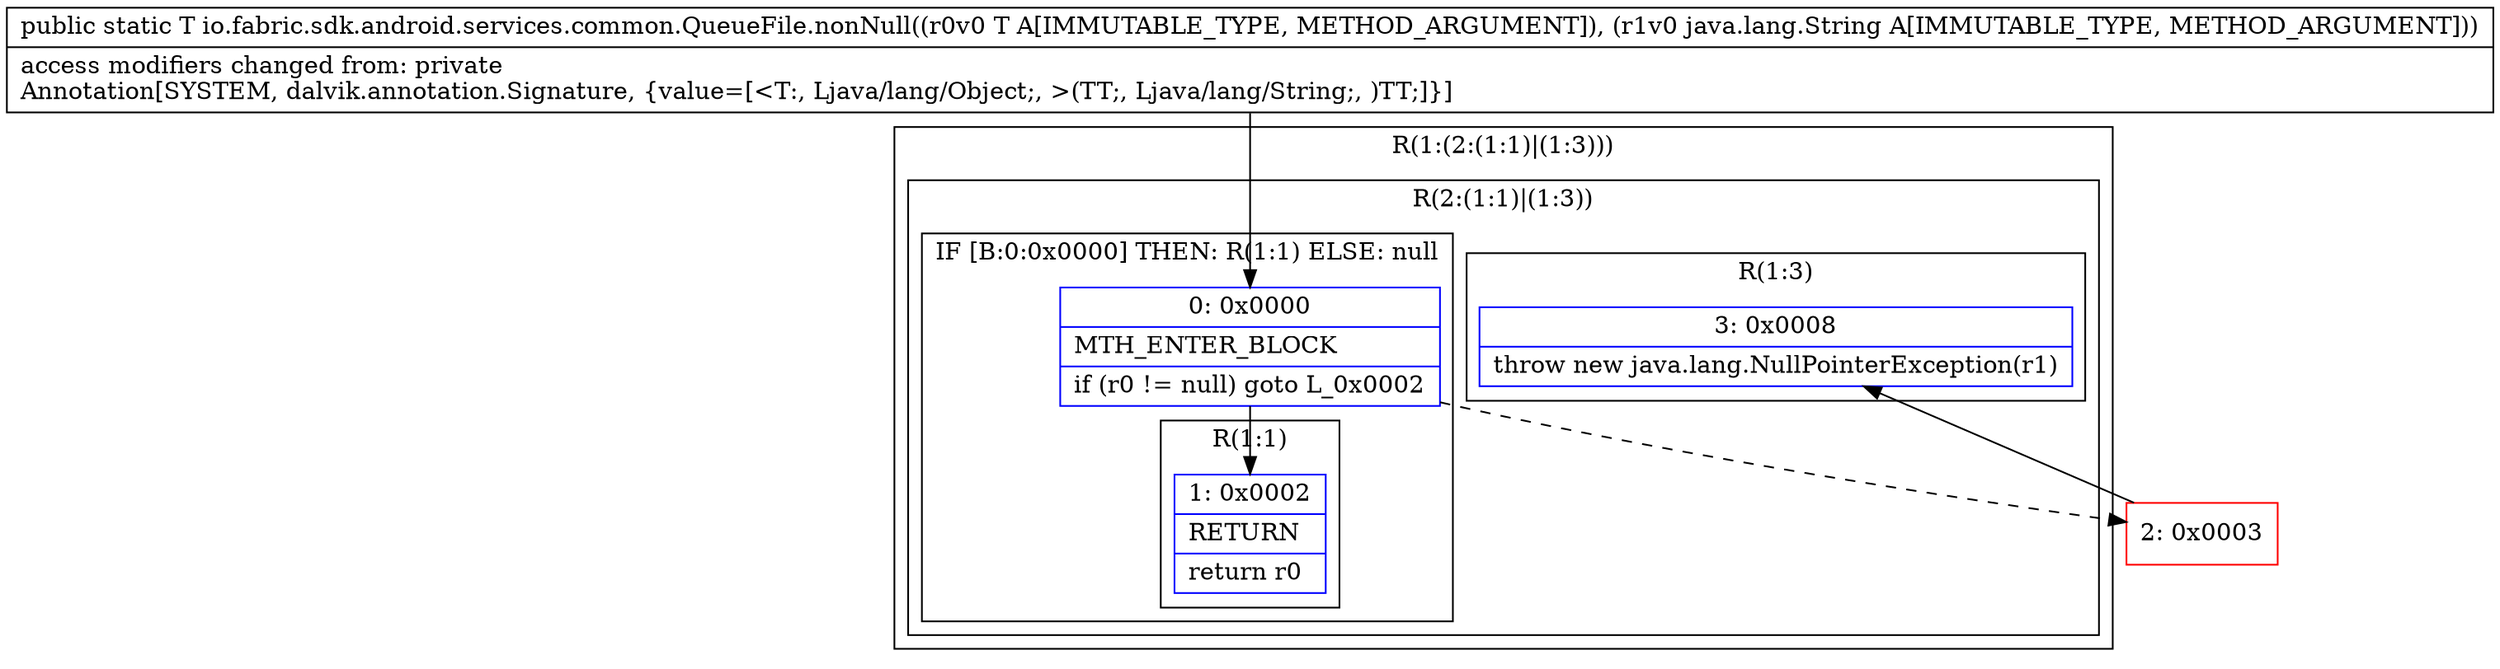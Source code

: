 digraph "CFG forio.fabric.sdk.android.services.common.QueueFile.nonNull(Ljava\/lang\/Object;Ljava\/lang\/String;)Ljava\/lang\/Object;" {
subgraph cluster_Region_323226392 {
label = "R(1:(2:(1:1)|(1:3)))";
node [shape=record,color=blue];
subgraph cluster_Region_605414819 {
label = "R(2:(1:1)|(1:3))";
node [shape=record,color=blue];
subgraph cluster_IfRegion_420268055 {
label = "IF [B:0:0x0000] THEN: R(1:1) ELSE: null";
node [shape=record,color=blue];
Node_0 [shape=record,label="{0\:\ 0x0000|MTH_ENTER_BLOCK\l|if (r0 != null) goto L_0x0002\l}"];
subgraph cluster_Region_1077147192 {
label = "R(1:1)";
node [shape=record,color=blue];
Node_1 [shape=record,label="{1\:\ 0x0002|RETURN\l|return r0\l}"];
}
}
subgraph cluster_Region_1931229677 {
label = "R(1:3)";
node [shape=record,color=blue];
Node_3 [shape=record,label="{3\:\ 0x0008|throw new java.lang.NullPointerException(r1)\l}"];
}
}
}
Node_2 [shape=record,color=red,label="{2\:\ 0x0003}"];
MethodNode[shape=record,label="{public static T io.fabric.sdk.android.services.common.QueueFile.nonNull((r0v0 T A[IMMUTABLE_TYPE, METHOD_ARGUMENT]), (r1v0 java.lang.String A[IMMUTABLE_TYPE, METHOD_ARGUMENT]))  | access modifiers changed from: private\lAnnotation[SYSTEM, dalvik.annotation.Signature, \{value=[\<T:, Ljava\/lang\/Object;, \>(TT;, Ljava\/lang\/String;, )TT;]\}]\l}"];
MethodNode -> Node_0;
Node_0 -> Node_1;
Node_0 -> Node_2[style=dashed];
Node_2 -> Node_3;
}

